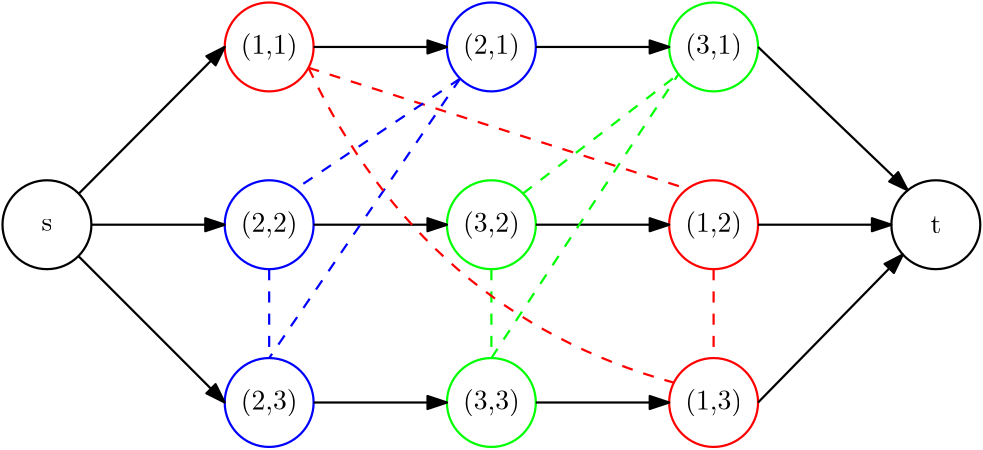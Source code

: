 <?xml version="1.0"?>
<!DOCTYPE ipe SYSTEM "ipe.dtd">
<ipe version="70218" creator="Ipe 7.2.24">
<info created="D:20231031194528" modified="D:20231031194528"/>
<ipestyle name="basic">
<symbol name="arrow/arc(spx)">
<path stroke="sym-stroke" fill="sym-stroke" pen="sym-pen">
0 0 m
-1 0.333 l
-1 -0.333 l
h
</path>
</symbol>
<symbol name="arrow/farc(spx)">
<path stroke="sym-stroke" fill="white" pen="sym-pen">
0 0 m
-1 0.333 l
-1 -0.333 l
h
</path>
</symbol>
<symbol name="arrow/ptarc(spx)">
<path stroke="sym-stroke" fill="sym-stroke" pen="sym-pen">
0 0 m
-1 0.333 l
-0.8 0 l
-1 -0.333 l
h
</path>
</symbol>
<symbol name="arrow/fptarc(spx)">
<path stroke="sym-stroke" fill="white" pen="sym-pen">
0 0 m
-1 0.333 l
-0.8 0 l
-1 -0.333 l
h
</path>
</symbol>
<symbol name="mark/circle(sx)" transformations="translations">
<path fill="sym-stroke">
0.6 0 0 0.6 0 0 e
0.4 0 0 0.4 0 0 e
</path>
</symbol>
<symbol name="mark/disk(sx)" transformations="translations">
<path fill="sym-stroke">
0.6 0 0 0.6 0 0 e
</path>
</symbol>
<symbol name="mark/fdisk(sfx)" transformations="translations">
<group>
<path fill="sym-fill">
0.5 0 0 0.5 0 0 e
</path>
<path fill="sym-stroke" fillrule="eofill">
0.6 0 0 0.6 0 0 e
0.4 0 0 0.4 0 0 e
</path>
</group>
</symbol>
<symbol name="mark/box(sx)" transformations="translations">
<path fill="sym-stroke" fillrule="eofill">
-0.6 -0.6 m
0.6 -0.6 l
0.6 0.6 l
-0.6 0.6 l
h
-0.4 -0.4 m
0.4 -0.4 l
0.4 0.4 l
-0.4 0.4 l
h
</path>
</symbol>
<symbol name="mark/square(sx)" transformations="translations">
<path fill="sym-stroke">
-0.6 -0.6 m
0.6 -0.6 l
0.6 0.6 l
-0.6 0.6 l
h
</path>
</symbol>
<symbol name="mark/fsquare(sfx)" transformations="translations">
<group>
<path fill="sym-fill">
-0.5 -0.5 m
0.5 -0.5 l
0.5 0.5 l
-0.5 0.5 l
h
</path>
<path fill="sym-stroke" fillrule="eofill">
-0.6 -0.6 m
0.6 -0.6 l
0.6 0.6 l
-0.6 0.6 l
h
-0.4 -0.4 m
0.4 -0.4 l
0.4 0.4 l
-0.4 0.4 l
h
</path>
</group>
</symbol>
<symbol name="mark/cross(sx)" transformations="translations">
<group>
<path fill="sym-stroke">
-0.43 -0.57 m
0.57 0.43 l
0.43 0.57 l
-0.57 -0.43 l
h
</path>
<path fill="sym-stroke">
-0.43 0.57 m
0.57 -0.43 l
0.43 -0.57 l
-0.57 0.43 l
h
</path>
</group>
</symbol>
<symbol name="arrow/fnormal(spx)">
<path stroke="sym-stroke" fill="white" pen="sym-pen">
0 0 m
-1 0.333 l
-1 -0.333 l
h
</path>
</symbol>
<symbol name="arrow/pointed(spx)">
<path stroke="sym-stroke" fill="sym-stroke" pen="sym-pen">
0 0 m
-1 0.333 l
-0.8 0 l
-1 -0.333 l
h
</path>
</symbol>
<symbol name="arrow/fpointed(spx)">
<path stroke="sym-stroke" fill="white" pen="sym-pen">
0 0 m
-1 0.333 l
-0.8 0 l
-1 -0.333 l
h
</path>
</symbol>
<symbol name="arrow/linear(spx)">
<path stroke="sym-stroke" pen="sym-pen">
-1 0.333 m
0 0 l
-1 -0.333 l
</path>
</symbol>
<symbol name="arrow/fdouble(spx)">
<path stroke="sym-stroke" fill="white" pen="sym-pen">
0 0 m
-1 0.333 l
-1 -0.333 l
h
-1 0 m
-2 0.333 l
-2 -0.333 l
h
</path>
</symbol>
<symbol name="arrow/double(spx)">
<path stroke="sym-stroke" fill="sym-stroke" pen="sym-pen">
0 0 m
-1 0.333 l
-1 -0.333 l
h
-1 0 m
-2 0.333 l
-2 -0.333 l
h
</path>
</symbol>
<symbol name="arrow/mid-normal(spx)">
<path stroke="sym-stroke" fill="sym-stroke" pen="sym-pen">
0.5 0 m
-0.5 0.333 l
-0.5 -0.333 l
h
</path>
</symbol>
<symbol name="arrow/mid-fnormal(spx)">
<path stroke="sym-stroke" fill="white" pen="sym-pen">
0.5 0 m
-0.5 0.333 l
-0.5 -0.333 l
h
</path>
</symbol>
<symbol name="arrow/mid-pointed(spx)">
<path stroke="sym-stroke" fill="sym-stroke" pen="sym-pen">
0.5 0 m
-0.5 0.333 l
-0.3 0 l
-0.5 -0.333 l
h
</path>
</symbol>
<symbol name="arrow/mid-fpointed(spx)">
<path stroke="sym-stroke" fill="white" pen="sym-pen">
0.5 0 m
-0.5 0.333 l
-0.3 0 l
-0.5 -0.333 l
h
</path>
</symbol>
<symbol name="arrow/mid-double(spx)">
<path stroke="sym-stroke" fill="sym-stroke" pen="sym-pen">
1 0 m
0 0.333 l
0 -0.333 l
h
0 0 m
-1 0.333 l
-1 -0.333 l
h
</path>
</symbol>
<symbol name="arrow/mid-fdouble(spx)">
<path stroke="sym-stroke" fill="white" pen="sym-pen">
1 0 m
0 0.333 l
0 -0.333 l
h
0 0 m
-1 0.333 l
-1 -0.333 l
h
</path>
</symbol>
<anglesize name="22.5 deg" value="22.5"/>
<anglesize name="30 deg" value="30"/>
<anglesize name="45 deg" value="45"/>
<anglesize name="60 deg" value="60"/>
<anglesize name="90 deg" value="90"/>
<arrowsize name="large" value="10"/>
<arrowsize name="small" value="5"/>
<arrowsize name="tiny" value="3"/>
<color name="blue" value="0 0 1"/>
<color name="brown" value="0.647 0.165 0.165"/>
<color name="darkblue" value="0 0 0.545"/>
<color name="darkcyan" value="0 0.545 0.545"/>
<color name="darkgray" value="0.663"/>
<color name="darkgreen" value="0 0.392 0"/>
<color name="darkmagenta" value="0.545 0 0.545"/>
<color name="darkorange" value="1 0.549 0"/>
<color name="darkred" value="0.545 0 0"/>
<color name="gold" value="1 0.843 0"/>
<color name="gray" value="0.745"/>
<color name="green" value="0 1 0"/>
<color name="lightblue" value="0.678 0.847 0.902"/>
<color name="lightcyan" value="0.878 1 1"/>
<color name="lightgray" value="0.827"/>
<color name="lightgreen" value="0.565 0.933 0.565"/>
<color name="lightyellow" value="1 1 0.878"/>
<color name="navy" value="0 0 0.502"/>
<color name="orange" value="1 0.647 0"/>
<color name="pink" value="1 0.753 0.796"/>
<color name="purple" value="0.627 0.125 0.941"/>
<color name="red" value="1 0 0"/>
<color name="seagreen" value="0.18 0.545 0.341"/>
<color name="turquoise" value="0.251 0.878 0.816"/>
<color name="violet" value="0.933 0.51 0.933"/>
<color name="yellow" value="1 1 0"/>
<dashstyle name="dash dot dotted" value="[4 2 1 2 1 2] 0"/>
<dashstyle name="dash dotted" value="[4 2 1 2] 0"/>
<dashstyle name="dashed" value="[4] 0"/>
<dashstyle name="dotted" value="[1 3] 0"/>
<gridsize name="10 pts (~3.5 mm)" value="10"/>
<gridsize name="14 pts (~5 mm)" value="14"/>
<gridsize name="16 pts (~6 mm)" value="16"/>
<gridsize name="20 pts (~7 mm)" value="20"/>
<gridsize name="28 pts (~10 mm)" value="28"/>
<gridsize name="32 pts (~12 mm)" value="32"/>
<gridsize name="4 pts" value="4"/>
<gridsize name="56 pts (~20 mm)" value="56"/>
<gridsize name="8 pts (~3 mm)" value="8"/>
<opacity name="10%" value="0.1"/>
<opacity name="30%" value="0.3"/>
<opacity name="50%" value="0.5"/>
<opacity name="75%" value="0.75"/>
<pen name="fat" value="1.2"/>
<pen name="heavier" value="0.8"/>
<pen name="ultrafat" value="2"/>
<symbolsize name="large" value="5"/>
<symbolsize name="small" value="2"/>
<symbolsize name="tiny" value="1.1"/>
<textsize name="Huge" value="\Huge"/>
<textsize name="LARGE" value="\LARGE"/>
<textsize name="Large" value="\Large"/>
<textsize name="footnote" value="\footnotesize"/>
<textsize name="huge" value="\huge"/>
<textsize name="large" value="\large"/>
<textsize name="small" value="\small"/>
<textsize name="tiny" value="\tiny"/>
<textstyle name="center" begin="\begin{center}" end="\end{center}"/>
<textstyle name="item" begin="\begin{itemize}\item{}" end="\end{itemize}"/>
<textstyle name="itemize" begin="\begin{itemize}" end="\end{itemize}"/>
<tiling name="falling" angle="-60" step="4" width="1"/>
<tiling name="rising" angle="30" step="4" width="1"/>
</ipestyle>
<page>
<layer name="alpha"/>
<view layers="alpha" active="alpha"/>
<text layer="alpha" transformations="translations" pos="128 704" stroke="black" type="label" width="20.479" height="7.473" depth="2.49" halign="center" valign="center">(1,1)</text>
<text matrix="1 0 0 1 80 0" transformations="translations" pos="128 704" stroke="black" type="label" width="20.479" height="7.473" depth="2.49" halign="center" valign="center">(2,1)</text>
<text matrix="1 0 0 1 160 0" transformations="translations" pos="128 704" stroke="black" type="label" width="20.479" height="7.473" depth="2.49" halign="center" valign="center">(3,1)</text>
<path stroke="red" pen="heavier">
16 0 0 16 128 704 e
</path>
<path matrix="1 0 0 1 16 0" stroke="blue" pen="heavier">
16 0 0 16 192 704 e
</path>
<path matrix="1 0 0 1 32 0" stroke="green" pen="heavier">
16 0 0 16 256 704 e
</path>
<path stroke="black" pen="heavier" arrow="normal/normal">
144 704 m
192 704 l
</path>
<path stroke="black" pen="heavier" arrow="normal/normal">
224 704 m
272 704 l
</path>
<text matrix="1 0 0 1 0 -64" transformations="translations" pos="128 704" stroke="black" type="label" width="20.479" height="7.473" depth="2.49" halign="center" valign="center">(2,2)</text>
<text matrix="1 0 0 1 80 -64" transformations="translations" pos="128 704" stroke="black" type="label" width="20.479" height="7.473" depth="2.49" halign="center" valign="center">(3,2)</text>
<text matrix="1 0 0 1 160 -64" transformations="translations" pos="128 704" stroke="black" type="label" width="20.479" height="7.473" depth="2.49" halign="center" valign="center">(1,2)</text>
<path matrix="1 0 0 1 0 -64" stroke="blue" pen="heavier">
16 0 0 16 128 704 e
</path>
<path matrix="1 0 0 1 16 -64" stroke="green" pen="heavier">
16 0 0 16 192 704 e
</path>
<path matrix="1 0 0 1 32 -64" stroke="red" pen="heavier">
16 0 0 16 256 704 e
</path>
<path matrix="1 0 0 1 0 -64" stroke="black" pen="heavier" arrow="normal/normal">
144 704 m
192 704 l
</path>
<path matrix="1 0 0 1 0 -64" stroke="black" pen="heavier" arrow="normal/normal">
224 704 m
272 704 l
</path>
<text matrix="1 0 0 1 0 -128" transformations="translations" pos="128 704" stroke="black" type="label" width="20.479" height="7.473" depth="2.49" halign="center" valign="center">(2,3)</text>
<text matrix="1 0 0 1 80 -128" transformations="translations" pos="128 704" stroke="black" type="label" width="20.479" height="7.473" depth="2.49" halign="center" valign="center">(3,3)</text>
<text matrix="1 0 0 1 160 -128" transformations="translations" pos="128 704" stroke="black" type="label" width="20.479" height="7.473" depth="2.49" halign="center" valign="center">(1,3)</text>
<path matrix="1 0 0 1 0 -128" stroke="blue" pen="heavier">
16 0 0 16 128 704 e
</path>
<path matrix="1 0 0 1 16 -128" stroke="green" pen="heavier">
16 0 0 16 192 704 e
</path>
<path matrix="1 0 0 1 32 -128" stroke="red" pen="heavier">
16 0 0 16 256 704 e
</path>
<path matrix="1 0 0 1 0 -128" stroke="black" pen="heavier" arrow="normal/normal">
144 704 m
192 704 l
</path>
<path matrix="1 0 0 1 0 -128" stroke="black" pen="heavier" arrow="normal/normal">
224 704 m
272 704 l
</path>
<path stroke="red" dash="dashed" pen="heavier">
142.139 696.511 m
278.544 652.907 l
</path>
<path stroke="red" dash="dashed" pen="heavier">
288 624 m
288 592 l
</path>
<path stroke="blue" dash="dashed" pen="heavier">
196.755 692.618 m
137.5 652.874 l
</path>
<path stroke="blue" dash="dashed" pen="heavier">
128 624 m
128 592 l
</path>
<path stroke="blue" dash="dashed" pen="heavier">
196.755 692.618 m
128 592 l
</path>
<path stroke="green" dash="dashed" pen="heavier">
219.374 651.253 m
275.347 694.207 l
</path>
<path stroke="green" dash="dashed" pen="heavier">
208 624 m
208 592 l
</path>
<path stroke="green" dash="dashed" pen="heavier">
208 592 m
275.347 694.207 l
</path>
<path stroke="red" dash="dashed" pen="heavier">
142.139 696.511 m
184 608
273.682 583.141 c
</path>
<path stroke="black" pen="heavier">
16 0 0 16 48 640 e
</path>
<text transformations="translations" pos="48 640" stroke="black" type="label" width="3.93" height="4.289" depth="0" halign="center" valign="center">s</text>
<path stroke="black" pen="heavier" arrow="normal/normal">
59.4503 651.175 m
112 704 l
</path>
<path stroke="black" pen="heavier" arrow="normal/normal">
64 640 m
112 640 l
</path>
<path stroke="black" pen="heavier" arrow="normal/normal">
59.3276 628.7 m
112 576 l
</path>
<path matrix="1 0 0 1 320 0" stroke="black" pen="heavier">
16 0 0 16 48 640 e
</path>
<text matrix="1 0 0 1 320 0" transformations="translations" pos="48 640" stroke="black" type="label" width="3.874" height="6.128" depth="0" halign="center" valign="center">t</text>
<path stroke="black" pen="heavier" arrow="normal/normal">
304 640 m
352 640 l
</path>
<path stroke="black" pen="heavier" arrow="normal/normal">
304 704 m
357.882 652.394 l
</path>
<path stroke="black" pen="heavier" arrow="normal/normal">
304 576 m
356.125 629.277 l
</path>
</page>
</ipe>
